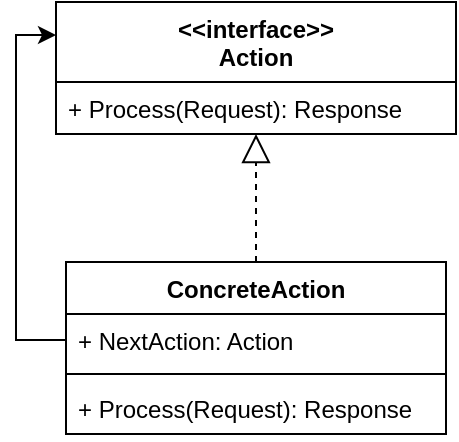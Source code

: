 <mxfile version="13.3.1" type="device"><diagram id="5maN738RXYj6D6UKU7Gb" name="Page-1"><mxGraphModel dx="1422" dy="816" grid="1" gridSize="10" guides="1" tooltips="1" connect="1" arrows="1" fold="1" page="1" pageScale="1" pageWidth="850" pageHeight="1100" math="0" shadow="0"><root><mxCell id="0"/><mxCell id="1" parent="0"/><mxCell id="ndDME43-ZA3QDjOAxeWV-1" value="&lt;&lt;interface&gt;&gt;&#10;Action" style="swimlane;fontStyle=1;align=center;verticalAlign=top;childLayout=stackLayout;horizontal=1;startSize=40;horizontalStack=0;resizeParent=1;resizeParentMax=0;resizeLast=0;collapsible=1;marginBottom=0;" vertex="1" parent="1"><mxGeometry x="90" y="70" width="200" height="66" as="geometry"/></mxCell><mxCell id="ndDME43-ZA3QDjOAxeWV-4" value="+ Process(Request): Response" style="text;strokeColor=none;fillColor=none;align=left;verticalAlign=top;spacingLeft=4;spacingRight=4;overflow=hidden;rotatable=0;points=[[0,0.5],[1,0.5]];portConstraint=eastwest;" vertex="1" parent="ndDME43-ZA3QDjOAxeWV-1"><mxGeometry y="40" width="200" height="26" as="geometry"/></mxCell><mxCell id="ndDME43-ZA3QDjOAxeWV-9" value="ConcreteAction" style="swimlane;fontStyle=1;align=center;verticalAlign=top;childLayout=stackLayout;horizontal=1;startSize=26;horizontalStack=0;resizeParent=1;resizeParentMax=0;resizeLast=0;collapsible=1;marginBottom=0;" vertex="1" parent="1"><mxGeometry x="95" y="200" width="190" height="86" as="geometry"/></mxCell><mxCell id="ndDME43-ZA3QDjOAxeWV-10" value="+ NextAction: Action" style="text;strokeColor=none;fillColor=none;align=left;verticalAlign=top;spacingLeft=4;spacingRight=4;overflow=hidden;rotatable=0;points=[[0,0.5],[1,0.5]];portConstraint=eastwest;" vertex="1" parent="ndDME43-ZA3QDjOAxeWV-9"><mxGeometry y="26" width="190" height="26" as="geometry"/></mxCell><mxCell id="ndDME43-ZA3QDjOAxeWV-11" value="" style="line;strokeWidth=1;fillColor=none;align=left;verticalAlign=middle;spacingTop=-1;spacingLeft=3;spacingRight=3;rotatable=0;labelPosition=right;points=[];portConstraint=eastwest;" vertex="1" parent="ndDME43-ZA3QDjOAxeWV-9"><mxGeometry y="52" width="190" height="8" as="geometry"/></mxCell><mxCell id="ndDME43-ZA3QDjOAxeWV-12" value="+ Process(Request): Response" style="text;strokeColor=none;fillColor=none;align=left;verticalAlign=top;spacingLeft=4;spacingRight=4;overflow=hidden;rotatable=0;points=[[0,0.5],[1,0.5]];portConstraint=eastwest;" vertex="1" parent="ndDME43-ZA3QDjOAxeWV-9"><mxGeometry y="60" width="190" height="26" as="geometry"/></mxCell><mxCell id="ndDME43-ZA3QDjOAxeWV-13" value="" style="endArrow=block;dashed=1;endFill=0;endSize=12;html=1;exitX=0.5;exitY=0;exitDx=0;exitDy=0;" edge="1" parent="1" source="ndDME43-ZA3QDjOAxeWV-9" target="ndDME43-ZA3QDjOAxeWV-4"><mxGeometry width="160" relative="1" as="geometry"><mxPoint x="340" y="360" as="sourcePoint"/><mxPoint x="500" y="360" as="targetPoint"/></mxGeometry></mxCell><mxCell id="ndDME43-ZA3QDjOAxeWV-14" style="edgeStyle=orthogonalEdgeStyle;rounded=0;orthogonalLoop=1;jettySize=auto;html=1;exitX=0;exitY=0.5;exitDx=0;exitDy=0;entryX=0;entryY=0.25;entryDx=0;entryDy=0;" edge="1" parent="1" source="ndDME43-ZA3QDjOAxeWV-10" target="ndDME43-ZA3QDjOAxeWV-1"><mxGeometry relative="1" as="geometry"/></mxCell></root></mxGraphModel></diagram></mxfile>